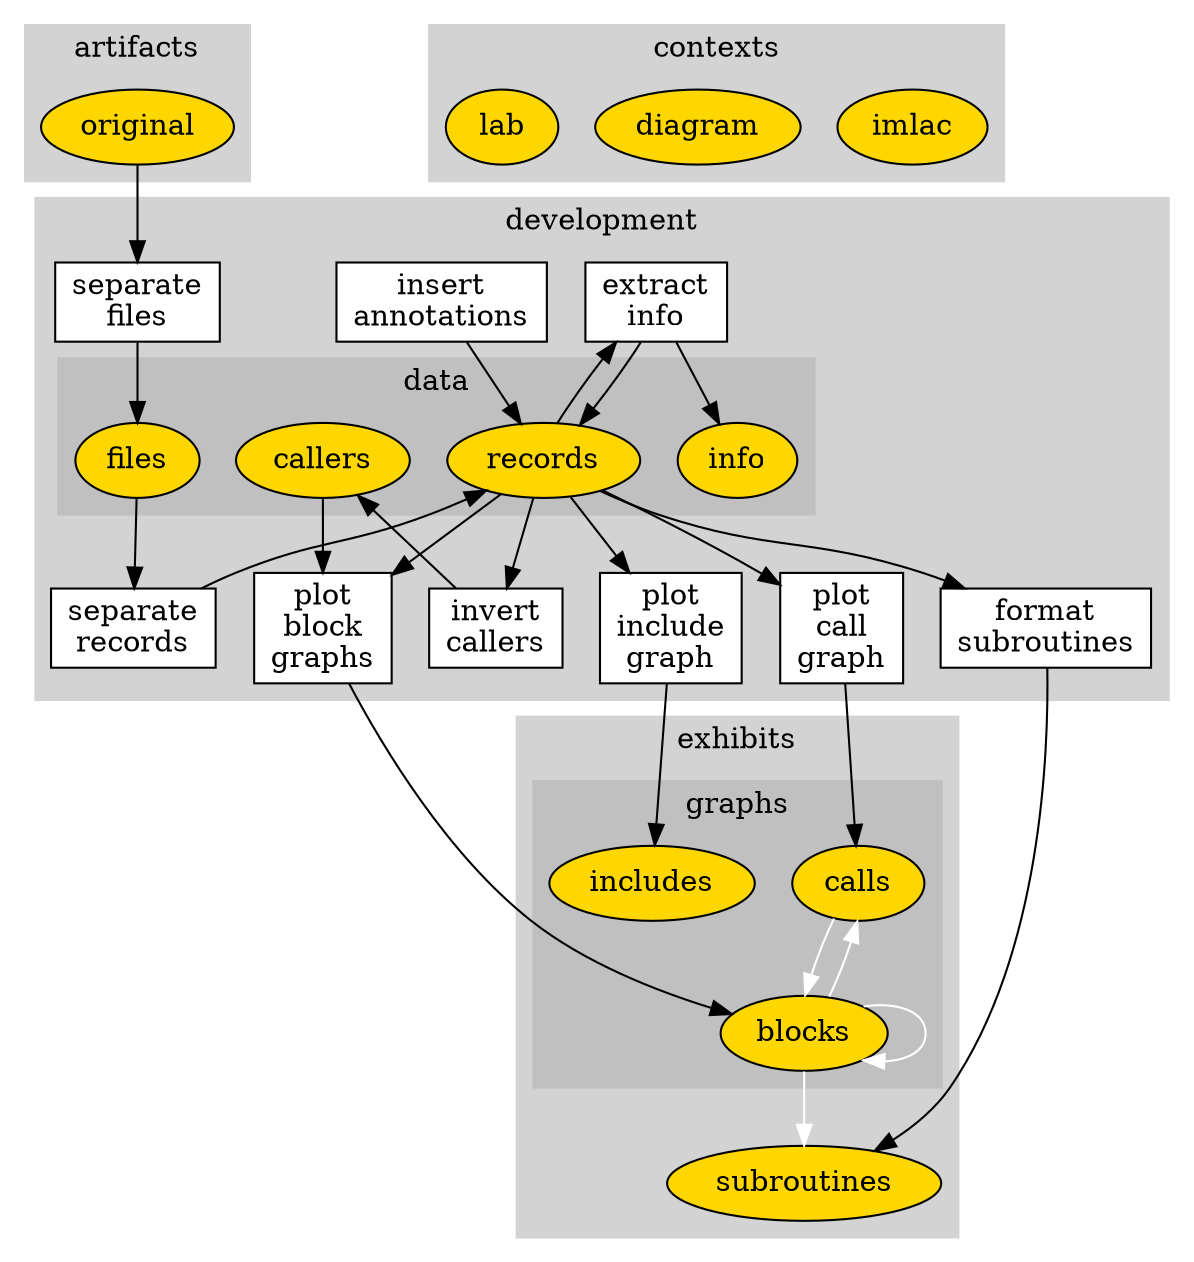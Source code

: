 digraph make {
node [style=filled fillcolor=gold]

subgraph cluster_artifacts {
label=artifacts;
style=filled;
color=lightgrey;
URL="artifacts"
original [URL="artifacts/original.txt"];
}

subgraph cluster_contexts {
label=contexts;
style=filled;
color=lightgrey;
URL="contexts"
imlac [URL="contexts/imlac"];
diagram [URL="contexts/diagram"];
lab [URL="contexts/lab"];
}

subgraph cluster_exhibits {
label=exhibits
style=filled;
color=lightgrey;
URL="exhibits"
subroutines [URL="exhibits/subroutines/#subroutinesMAIN"];
calls [URL="exhibits/calls.svg"];
includes [URL="exhibits/includes.svg"];
blocks [URL="exhibits/blocks/MAIN.svg"];

subgraph cluster_graphs {
label=graphs
style=filled;
color=grey;
URL="exhibits/graphs"
calls [URL="exhibits/graphs/calls.svg"];
includes [URL="exhibits/graphs/includes.svg"];
blocks [URL="exhibits/graphs/blocks/MAIN.svg"];
}

}

subgraph cluster_development {
label="development"
style=filled;
color=lightgrey;
URL="development"

subgraph cluster_data {
label="data"
style=filled;
color=grey;
URL="development/data"
files [URL="development/data/files"];
records [URL="development/data/records"];
callers [URL="development/data/callers"];
info [URL="development/data/info"]
}

node [shape=rectangle fillcolor=white]
original -> "separate\nfiles" -> files;
records -> "plot\nblock\ngraphs" -> blocks;
records -> "extract\ninfo" -> info;
"extract\ninfo" -> records;
"insert\nannotations" -> records;
callers -> "plot\nblock\ngraphs";
files -> "separate\nrecords" -> records;
records -> "invert\ncallers" -> callers;
records -> "format\nsubroutines" -> subroutines;
records -> "plot\ncall\ngraph" -> calls;
records -> "plot\ninclude\ngraph" -> includes;
}

edge [color=white]
calls -> blocks;
blocks -> calls;
blocks -> blocks;
blocks -> subroutines;
}